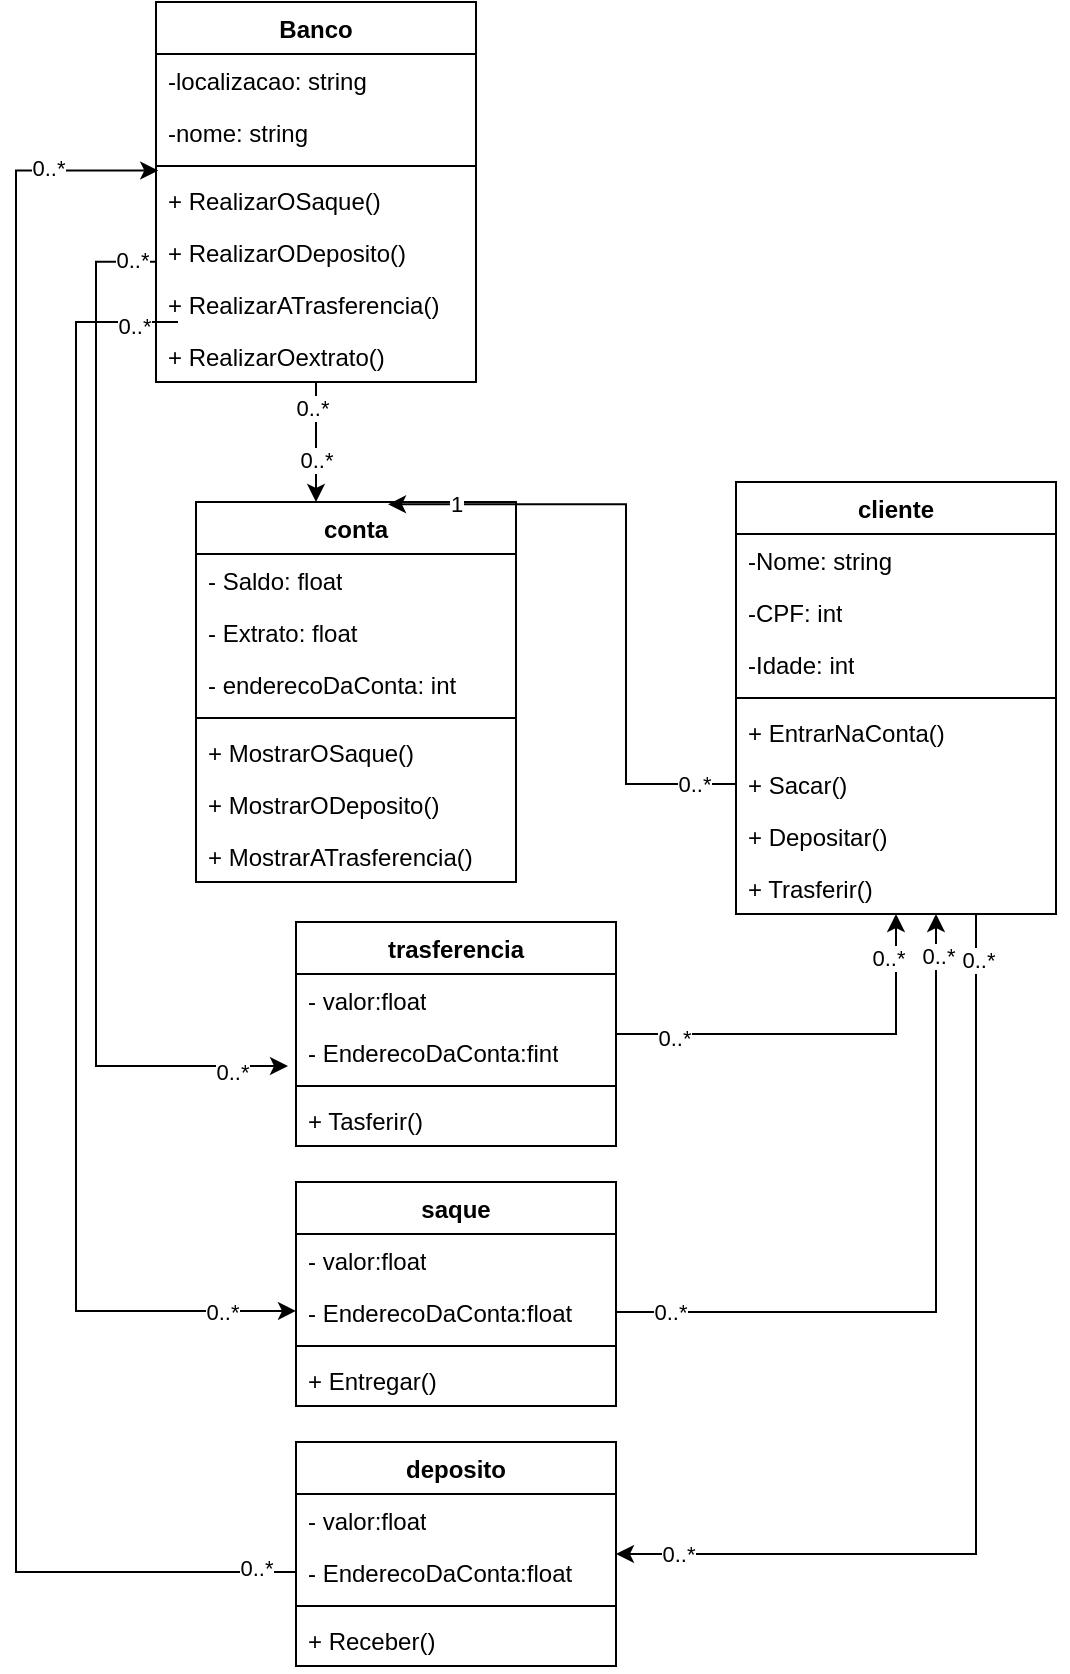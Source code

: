 <mxfile version="27.1.1">
  <diagram name="Página-1" id="HFGixlKYDfIOYAdzH7qf">
    <mxGraphModel dx="1327" dy="1796" grid="1" gridSize="10" guides="1" tooltips="1" connect="1" arrows="1" fold="1" page="1" pageScale="1" pageWidth="827" pageHeight="1169" math="0" shadow="0">
      <root>
        <mxCell id="0" />
        <mxCell id="1" parent="0" />
        <mxCell id="Ys7lemjOfwiD3k1yWC-p-53" style="edgeStyle=orthogonalEdgeStyle;rounded=0;orthogonalLoop=1;jettySize=auto;html=1;exitX=0.75;exitY=1;exitDx=0;exitDy=0;entryX=1;entryY=0.5;entryDx=0;entryDy=0;" parent="1" source="idct146QOiK8JtMGtmUs-1" target="Ys7lemjOfwiD3k1yWC-p-48" edge="1">
          <mxGeometry relative="1" as="geometry">
            <mxPoint x="750" y="578" as="targetPoint" />
            <mxPoint x="870" y="360" as="sourcePoint" />
          </mxGeometry>
        </mxCell>
        <mxCell id="i_uA4nFnpOc-ZYQ_QmZo-9" value="0..*" style="edgeLabel;html=1;align=center;verticalAlign=middle;resizable=0;points=[];" vertex="1" connectable="0" parent="Ys7lemjOfwiD3k1yWC-p-53">
          <mxGeometry x="-0.908" y="1" relative="1" as="geometry">
            <mxPoint as="offset" />
          </mxGeometry>
        </mxCell>
        <mxCell id="i_uA4nFnpOc-ZYQ_QmZo-12" value="0..*" style="edgeLabel;html=1;align=center;verticalAlign=middle;resizable=0;points=[];" vertex="1" connectable="0" parent="Ys7lemjOfwiD3k1yWC-p-53">
          <mxGeometry x="0.876" relative="1" as="geometry">
            <mxPoint as="offset" />
          </mxGeometry>
        </mxCell>
        <mxCell id="idct146QOiK8JtMGtmUs-1" value="cliente" style="swimlane;fontStyle=1;align=center;verticalAlign=top;childLayout=stackLayout;horizontal=1;startSize=26;horizontalStack=0;resizeParent=1;resizeParentMax=0;resizeLast=0;collapsible=1;marginBottom=0;whiteSpace=wrap;html=1;" parent="1" vertex="1">
          <mxGeometry x="680" y="70" width="160" height="216" as="geometry" />
        </mxCell>
        <mxCell id="idct146QOiK8JtMGtmUs-2" value="-Nome: string" style="text;strokeColor=none;fillColor=none;align=left;verticalAlign=top;spacingLeft=4;spacingRight=4;overflow=hidden;rotatable=0;points=[[0,0.5],[1,0.5]];portConstraint=eastwest;whiteSpace=wrap;html=1;" parent="idct146QOiK8JtMGtmUs-1" vertex="1">
          <mxGeometry y="26" width="160" height="26" as="geometry" />
        </mxCell>
        <mxCell id="idct146QOiK8JtMGtmUs-9" value="-CPF: int" style="text;strokeColor=none;fillColor=none;align=left;verticalAlign=top;spacingLeft=4;spacingRight=4;overflow=hidden;rotatable=0;points=[[0,0.5],[1,0.5]];portConstraint=eastwest;whiteSpace=wrap;html=1;" parent="idct146QOiK8JtMGtmUs-1" vertex="1">
          <mxGeometry y="52" width="160" height="26" as="geometry" />
        </mxCell>
        <mxCell id="Ys7lemjOfwiD3k1yWC-p-1" value="-Idade: int" style="text;strokeColor=none;fillColor=none;align=left;verticalAlign=top;spacingLeft=4;spacingRight=4;overflow=hidden;rotatable=0;points=[[0,0.5],[1,0.5]];portConstraint=eastwest;whiteSpace=wrap;html=1;" parent="idct146QOiK8JtMGtmUs-1" vertex="1">
          <mxGeometry y="78" width="160" height="26" as="geometry" />
        </mxCell>
        <mxCell id="idct146QOiK8JtMGtmUs-3" value="" style="line;strokeWidth=1;fillColor=none;align=left;verticalAlign=middle;spacingTop=-1;spacingLeft=3;spacingRight=3;rotatable=0;labelPosition=right;points=[];portConstraint=eastwest;strokeColor=inherit;" parent="idct146QOiK8JtMGtmUs-1" vertex="1">
          <mxGeometry y="104" width="160" height="8" as="geometry" />
        </mxCell>
        <mxCell id="idct146QOiK8JtMGtmUs-4" value="+ EntrarNaConta()" style="text;strokeColor=none;fillColor=none;align=left;verticalAlign=top;spacingLeft=4;spacingRight=4;overflow=hidden;rotatable=0;points=[[0,0.5],[1,0.5]];portConstraint=eastwest;whiteSpace=wrap;html=1;" parent="idct146QOiK8JtMGtmUs-1" vertex="1">
          <mxGeometry y="112" width="160" height="26" as="geometry" />
        </mxCell>
        <mxCell id="idct146QOiK8JtMGtmUs-10" value="+ Sacar()" style="text;strokeColor=none;fillColor=none;align=left;verticalAlign=top;spacingLeft=4;spacingRight=4;overflow=hidden;rotatable=0;points=[[0,0.5],[1,0.5]];portConstraint=eastwest;whiteSpace=wrap;html=1;shadow=1;" parent="idct146QOiK8JtMGtmUs-1" vertex="1">
          <mxGeometry y="138" width="160" height="26" as="geometry" />
        </mxCell>
        <mxCell id="idct146QOiK8JtMGtmUs-18" value="+ Depositar()" style="text;strokeColor=none;fillColor=none;align=left;verticalAlign=top;spacingLeft=4;spacingRight=4;overflow=hidden;rotatable=0;points=[[0,0.5],[1,0.5]];portConstraint=eastwest;whiteSpace=wrap;html=1;shadow=1;" parent="idct146QOiK8JtMGtmUs-1" vertex="1">
          <mxGeometry y="164" width="160" height="26" as="geometry" />
        </mxCell>
        <mxCell id="Ys7lemjOfwiD3k1yWC-p-7" value="+ Trasferir()" style="text;strokeColor=none;fillColor=none;align=left;verticalAlign=top;spacingLeft=4;spacingRight=4;overflow=hidden;rotatable=0;points=[[0,0.5],[1,0.5]];portConstraint=eastwest;whiteSpace=wrap;html=1;shadow=1;" parent="idct146QOiK8JtMGtmUs-1" vertex="1">
          <mxGeometry y="190" width="160" height="26" as="geometry" />
        </mxCell>
        <mxCell id="Ys7lemjOfwiD3k1yWC-p-3" value="conta" style="swimlane;fontStyle=1;align=center;verticalAlign=top;childLayout=stackLayout;horizontal=1;startSize=26;horizontalStack=0;resizeParent=1;resizeParentMax=0;resizeLast=0;collapsible=1;marginBottom=0;whiteSpace=wrap;html=1;" parent="1" vertex="1">
          <mxGeometry x="410" y="80" width="160" height="190" as="geometry" />
        </mxCell>
        <mxCell id="Ys7lemjOfwiD3k1yWC-p-4" value="- Saldo: float" style="text;strokeColor=none;fillColor=none;align=left;verticalAlign=top;spacingLeft=4;spacingRight=4;overflow=hidden;rotatable=0;points=[[0,0.5],[1,0.5]];portConstraint=eastwest;whiteSpace=wrap;html=1;" parent="Ys7lemjOfwiD3k1yWC-p-3" vertex="1">
          <mxGeometry y="26" width="160" height="26" as="geometry" />
        </mxCell>
        <mxCell id="Ys7lemjOfwiD3k1yWC-p-8" value="- Extrato: float" style="text;strokeColor=none;fillColor=none;align=left;verticalAlign=top;spacingLeft=4;spacingRight=4;overflow=hidden;rotatable=0;points=[[0,0.5],[1,0.5]];portConstraint=eastwest;whiteSpace=wrap;html=1;" parent="Ys7lemjOfwiD3k1yWC-p-3" vertex="1">
          <mxGeometry y="52" width="160" height="26" as="geometry" />
        </mxCell>
        <mxCell id="i_uA4nFnpOc-ZYQ_QmZo-21" value="- enderecoDaConta: int" style="text;strokeColor=none;fillColor=none;align=left;verticalAlign=top;spacingLeft=4;spacingRight=4;overflow=hidden;rotatable=0;points=[[0,0.5],[1,0.5]];portConstraint=eastwest;whiteSpace=wrap;html=1;" vertex="1" parent="Ys7lemjOfwiD3k1yWC-p-3">
          <mxGeometry y="78" width="160" height="26" as="geometry" />
        </mxCell>
        <mxCell id="Ys7lemjOfwiD3k1yWC-p-5" value="" style="line;strokeWidth=1;fillColor=none;align=left;verticalAlign=middle;spacingTop=-1;spacingLeft=3;spacingRight=3;rotatable=0;labelPosition=right;points=[];portConstraint=eastwest;strokeColor=inherit;" parent="Ys7lemjOfwiD3k1yWC-p-3" vertex="1">
          <mxGeometry y="104" width="160" height="8" as="geometry" />
        </mxCell>
        <mxCell id="Ys7lemjOfwiD3k1yWC-p-10" value="+ MostrarOSaque()" style="text;strokeColor=none;fillColor=none;align=left;verticalAlign=top;spacingLeft=4;spacingRight=4;overflow=hidden;rotatable=0;points=[[0,0.5],[1,0.5]];portConstraint=eastwest;whiteSpace=wrap;html=1;shadow=1;" parent="Ys7lemjOfwiD3k1yWC-p-3" vertex="1">
          <mxGeometry y="112" width="160" height="26" as="geometry" />
        </mxCell>
        <mxCell id="Ys7lemjOfwiD3k1yWC-p-11" value="+ MostrarODeposito()" style="text;strokeColor=none;fillColor=none;align=left;verticalAlign=top;spacingLeft=4;spacingRight=4;overflow=hidden;rotatable=0;points=[[0,0.5],[1,0.5]];portConstraint=eastwest;whiteSpace=wrap;html=1;shadow=1;" parent="Ys7lemjOfwiD3k1yWC-p-3" vertex="1">
          <mxGeometry y="138" width="160" height="26" as="geometry" />
        </mxCell>
        <mxCell id="Ys7lemjOfwiD3k1yWC-p-13" value="+ MostrarATrasferencia()" style="text;strokeColor=none;fillColor=none;align=left;verticalAlign=top;spacingLeft=4;spacingRight=4;overflow=hidden;rotatable=0;points=[[0,0.5],[1,0.5]];portConstraint=eastwest;whiteSpace=wrap;html=1;shadow=1;" parent="Ys7lemjOfwiD3k1yWC-p-3" vertex="1">
          <mxGeometry y="164" width="160" height="26" as="geometry" />
        </mxCell>
        <mxCell id="Ys7lemjOfwiD3k1yWC-p-22" style="edgeStyle=orthogonalEdgeStyle;rounded=0;orthogonalLoop=1;jettySize=auto;html=1;exitX=0.5;exitY=1;exitDx=0;exitDy=0;entryX=0.375;entryY=0;entryDx=0;entryDy=0;entryPerimeter=0;" parent="1" source="Ys7lemjOfwiD3k1yWC-p-18" target="Ys7lemjOfwiD3k1yWC-p-3" edge="1">
          <mxGeometry relative="1" as="geometry" />
        </mxCell>
        <mxCell id="i_uA4nFnpOc-ZYQ_QmZo-18" value="0..*" style="edgeLabel;html=1;align=center;verticalAlign=middle;resizable=0;points=[];" vertex="1" connectable="0" parent="Ys7lemjOfwiD3k1yWC-p-22">
          <mxGeometry x="-0.567" y="-2" relative="1" as="geometry">
            <mxPoint as="offset" />
          </mxGeometry>
        </mxCell>
        <mxCell id="i_uA4nFnpOc-ZYQ_QmZo-20" value="0..*" style="edgeLabel;html=1;align=center;verticalAlign=middle;resizable=0;points=[];" vertex="1" connectable="0" parent="Ys7lemjOfwiD3k1yWC-p-22">
          <mxGeometry x="0.3" relative="1" as="geometry">
            <mxPoint as="offset" />
          </mxGeometry>
        </mxCell>
        <mxCell id="Ys7lemjOfwiD3k1yWC-p-18" value="Banco" style="swimlane;fontStyle=1;align=center;verticalAlign=top;childLayout=stackLayout;horizontal=1;startSize=26;horizontalStack=0;resizeParent=1;resizeParentMax=0;resizeLast=0;collapsible=1;marginBottom=0;whiteSpace=wrap;html=1;" parent="1" vertex="1">
          <mxGeometry x="390" y="-170" width="160" height="190" as="geometry" />
        </mxCell>
        <mxCell id="Ys7lemjOfwiD3k1yWC-p-19" value="-localizacao: string" style="text;strokeColor=none;fillColor=none;align=left;verticalAlign=top;spacingLeft=4;spacingRight=4;overflow=hidden;rotatable=0;points=[[0,0.5],[1,0.5]];portConstraint=eastwest;whiteSpace=wrap;html=1;" parent="Ys7lemjOfwiD3k1yWC-p-18" vertex="1">
          <mxGeometry y="26" width="160" height="26" as="geometry" />
        </mxCell>
        <mxCell id="Ys7lemjOfwiD3k1yWC-p-30" value="-nome: string" style="text;strokeColor=none;fillColor=none;align=left;verticalAlign=top;spacingLeft=4;spacingRight=4;overflow=hidden;rotatable=0;points=[[0,0.5],[1,0.5]];portConstraint=eastwest;whiteSpace=wrap;html=1;" parent="Ys7lemjOfwiD3k1yWC-p-18" vertex="1">
          <mxGeometry y="52" width="160" height="26" as="geometry" />
        </mxCell>
        <mxCell id="Ys7lemjOfwiD3k1yWC-p-20" value="" style="line;strokeWidth=1;fillColor=none;align=left;verticalAlign=middle;spacingTop=-1;spacingLeft=3;spacingRight=3;rotatable=0;labelPosition=right;points=[];portConstraint=eastwest;strokeColor=inherit;" parent="Ys7lemjOfwiD3k1yWC-p-18" vertex="1">
          <mxGeometry y="78" width="160" height="8" as="geometry" />
        </mxCell>
        <mxCell id="Ys7lemjOfwiD3k1yWC-p-27" value="+ RealizarOSaque()" style="text;strokeColor=none;fillColor=none;align=left;verticalAlign=top;spacingLeft=4;spacingRight=4;overflow=hidden;rotatable=0;points=[[0,0.5],[1,0.5]];portConstraint=eastwest;whiteSpace=wrap;html=1;shadow=1;" parent="Ys7lemjOfwiD3k1yWC-p-18" vertex="1">
          <mxGeometry y="86" width="160" height="26" as="geometry" />
        </mxCell>
        <mxCell id="Ys7lemjOfwiD3k1yWC-p-29" value="+ RealizarODeposito()" style="text;strokeColor=none;fillColor=none;align=left;verticalAlign=top;spacingLeft=4;spacingRight=4;overflow=hidden;rotatable=0;points=[[0,0.5],[1,0.5]];portConstraint=eastwest;whiteSpace=wrap;html=1;shadow=1;" parent="Ys7lemjOfwiD3k1yWC-p-18" vertex="1">
          <mxGeometry y="112" width="160" height="26" as="geometry" />
        </mxCell>
        <mxCell id="Ys7lemjOfwiD3k1yWC-p-28" value="+ RealizarATrasferencia()" style="text;strokeColor=none;fillColor=none;align=left;verticalAlign=top;spacingLeft=4;spacingRight=4;overflow=hidden;rotatable=0;points=[[0,0.5],[1,0.5]];portConstraint=eastwest;whiteSpace=wrap;html=1;shadow=1;" parent="Ys7lemjOfwiD3k1yWC-p-18" vertex="1">
          <mxGeometry y="138" width="160" height="26" as="geometry" />
        </mxCell>
        <mxCell id="Ys7lemjOfwiD3k1yWC-p-31" value="+ RealizarOextrato()" style="text;strokeColor=none;fillColor=none;align=left;verticalAlign=top;spacingLeft=4;spacingRight=4;overflow=hidden;rotatable=0;points=[[0,0.5],[1,0.5]];portConstraint=eastwest;whiteSpace=wrap;html=1;shadow=1;" parent="Ys7lemjOfwiD3k1yWC-p-18" vertex="1">
          <mxGeometry y="164" width="160" height="26" as="geometry" />
        </mxCell>
        <mxCell id="Ys7lemjOfwiD3k1yWC-p-37" style="edgeStyle=orthogonalEdgeStyle;rounded=0;orthogonalLoop=1;jettySize=auto;html=1;entryX=0.6;entryY=0.006;entryDx=0;entryDy=0;entryPerimeter=0;" parent="1" source="idct146QOiK8JtMGtmUs-10" target="Ys7lemjOfwiD3k1yWC-p-3" edge="1">
          <mxGeometry relative="1" as="geometry" />
        </mxCell>
        <mxCell id="i_uA4nFnpOc-ZYQ_QmZo-14" value="0..*" style="edgeLabel;html=1;align=center;verticalAlign=middle;resizable=0;points=[];" vertex="1" connectable="0" parent="Ys7lemjOfwiD3k1yWC-p-37">
          <mxGeometry x="-0.865" relative="1" as="geometry">
            <mxPoint as="offset" />
          </mxGeometry>
        </mxCell>
        <mxCell id="i_uA4nFnpOc-ZYQ_QmZo-16" value="1" style="edgeLabel;html=1;align=center;verticalAlign=middle;resizable=0;points=[];" vertex="1" connectable="0" parent="Ys7lemjOfwiD3k1yWC-p-37">
          <mxGeometry x="0.787" relative="1" as="geometry">
            <mxPoint as="offset" />
          </mxGeometry>
        </mxCell>
        <mxCell id="Ys7lemjOfwiD3k1yWC-p-43" style="edgeStyle=orthogonalEdgeStyle;rounded=0;orthogonalLoop=1;jettySize=auto;html=1;entryX=0.5;entryY=1;entryDx=0;entryDy=0;" parent="1" source="Ys7lemjOfwiD3k1yWC-p-39" target="idct146QOiK8JtMGtmUs-1" edge="1">
          <mxGeometry relative="1" as="geometry" />
        </mxCell>
        <mxCell id="i_uA4nFnpOc-ZYQ_QmZo-6" value="0..*" style="edgeLabel;html=1;align=center;verticalAlign=middle;resizable=0;points=[];" vertex="1" connectable="0" parent="Ys7lemjOfwiD3k1yWC-p-43">
          <mxGeometry x="-0.71" y="-2" relative="1" as="geometry">
            <mxPoint as="offset" />
          </mxGeometry>
        </mxCell>
        <mxCell id="i_uA4nFnpOc-ZYQ_QmZo-7" value="0..*" style="edgeLabel;html=1;align=center;verticalAlign=middle;resizable=0;points=[];" vertex="1" connectable="0" parent="Ys7lemjOfwiD3k1yWC-p-43">
          <mxGeometry x="0.78" y="4" relative="1" as="geometry">
            <mxPoint as="offset" />
          </mxGeometry>
        </mxCell>
        <mxCell id="Ys7lemjOfwiD3k1yWC-p-39" value="trasferencia" style="swimlane;fontStyle=1;align=center;verticalAlign=top;childLayout=stackLayout;horizontal=1;startSize=26;horizontalStack=0;resizeParent=1;resizeParentMax=0;resizeLast=0;collapsible=1;marginBottom=0;whiteSpace=wrap;html=1;" parent="1" vertex="1">
          <mxGeometry x="460" y="290" width="160" height="112" as="geometry" />
        </mxCell>
        <mxCell id="Ys7lemjOfwiD3k1yWC-p-40" value="&lt;div&gt;- valor:float&lt;/div&gt;" style="text;strokeColor=none;fillColor=none;align=left;verticalAlign=top;spacingLeft=4;spacingRight=4;overflow=hidden;rotatable=0;points=[[0,0.5],[1,0.5]];portConstraint=eastwest;whiteSpace=wrap;html=1;" parent="Ys7lemjOfwiD3k1yWC-p-39" vertex="1">
          <mxGeometry y="26" width="160" height="26" as="geometry" />
        </mxCell>
        <mxCell id="Ys7lemjOfwiD3k1yWC-p-47" value="&lt;div&gt;- EnderecoDaConta:fint&lt;/div&gt;" style="text;strokeColor=none;fillColor=none;align=left;verticalAlign=top;spacingLeft=4;spacingRight=4;overflow=hidden;rotatable=0;points=[[0,0.5],[1,0.5]];portConstraint=eastwest;whiteSpace=wrap;html=1;" parent="Ys7lemjOfwiD3k1yWC-p-39" vertex="1">
          <mxGeometry y="52" width="160" height="26" as="geometry" />
        </mxCell>
        <mxCell id="Ys7lemjOfwiD3k1yWC-p-41" value="" style="line;strokeWidth=1;fillColor=none;align=left;verticalAlign=middle;spacingTop=-1;spacingLeft=3;spacingRight=3;rotatable=0;labelPosition=right;points=[];portConstraint=eastwest;strokeColor=inherit;" parent="Ys7lemjOfwiD3k1yWC-p-39" vertex="1">
          <mxGeometry y="78" width="160" height="8" as="geometry" />
        </mxCell>
        <mxCell id="Ys7lemjOfwiD3k1yWC-p-42" value="+ Tasferir()" style="text;strokeColor=none;fillColor=none;align=left;verticalAlign=top;spacingLeft=4;spacingRight=4;overflow=hidden;rotatable=0;points=[[0,0.5],[1,0.5]];portConstraint=eastwest;whiteSpace=wrap;html=1;" parent="Ys7lemjOfwiD3k1yWC-p-39" vertex="1">
          <mxGeometry y="86" width="160" height="26" as="geometry" />
        </mxCell>
        <mxCell id="Ys7lemjOfwiD3k1yWC-p-44" style="edgeStyle=orthogonalEdgeStyle;rounded=0;orthogonalLoop=1;jettySize=auto;html=1;entryX=-0.025;entryY=0.769;entryDx=0;entryDy=0;entryPerimeter=0;exitX=0.001;exitY=0.687;exitDx=0;exitDy=0;exitPerimeter=0;" parent="1" source="Ys7lemjOfwiD3k1yWC-p-29" target="Ys7lemjOfwiD3k1yWC-p-47" edge="1">
          <mxGeometry relative="1" as="geometry">
            <mxPoint x="430" y="350" as="targetPoint" />
            <Array as="points">
              <mxPoint x="360" y="-40" />
              <mxPoint x="360" y="362" />
            </Array>
          </mxGeometry>
        </mxCell>
        <mxCell id="i_uA4nFnpOc-ZYQ_QmZo-4" value="0..*" style="edgeLabel;html=1;align=center;verticalAlign=middle;resizable=0;points=[];" vertex="1" connectable="0" parent="Ys7lemjOfwiD3k1yWC-p-44">
          <mxGeometry x="-0.954" y="-1" relative="1" as="geometry">
            <mxPoint as="offset" />
          </mxGeometry>
        </mxCell>
        <mxCell id="i_uA4nFnpOc-ZYQ_QmZo-5" value="0..*" style="edgeLabel;html=1;align=center;verticalAlign=middle;resizable=0;points=[];" vertex="1" connectable="0" parent="Ys7lemjOfwiD3k1yWC-p-44">
          <mxGeometry x="0.894" y="-3" relative="1" as="geometry">
            <mxPoint as="offset" />
          </mxGeometry>
        </mxCell>
        <mxCell id="Ys7lemjOfwiD3k1yWC-p-48" value="deposito" style="swimlane;fontStyle=1;align=center;verticalAlign=top;childLayout=stackLayout;horizontal=1;startSize=26;horizontalStack=0;resizeParent=1;resizeParentMax=0;resizeLast=0;collapsible=1;marginBottom=0;whiteSpace=wrap;html=1;" parent="1" vertex="1">
          <mxGeometry x="460" y="550" width="160" height="112" as="geometry" />
        </mxCell>
        <mxCell id="Ys7lemjOfwiD3k1yWC-p-49" value="&lt;div&gt;- valor:float&lt;/div&gt;" style="text;strokeColor=none;fillColor=none;align=left;verticalAlign=top;spacingLeft=4;spacingRight=4;overflow=hidden;rotatable=0;points=[[0,0.5],[1,0.5]];portConstraint=eastwest;whiteSpace=wrap;html=1;" parent="Ys7lemjOfwiD3k1yWC-p-48" vertex="1">
          <mxGeometry y="26" width="160" height="26" as="geometry" />
        </mxCell>
        <mxCell id="Ys7lemjOfwiD3k1yWC-p-50" value="&lt;div&gt;- EnderecoDaConta:float&lt;/div&gt;" style="text;strokeColor=none;fillColor=none;align=left;verticalAlign=top;spacingLeft=4;spacingRight=4;overflow=hidden;rotatable=0;points=[[0,0.5],[1,0.5]];portConstraint=eastwest;whiteSpace=wrap;html=1;" parent="Ys7lemjOfwiD3k1yWC-p-48" vertex="1">
          <mxGeometry y="52" width="160" height="26" as="geometry" />
        </mxCell>
        <mxCell id="Ys7lemjOfwiD3k1yWC-p-51" value="" style="line;strokeWidth=1;fillColor=none;align=left;verticalAlign=middle;spacingTop=-1;spacingLeft=3;spacingRight=3;rotatable=0;labelPosition=right;points=[];portConstraint=eastwest;strokeColor=inherit;" parent="Ys7lemjOfwiD3k1yWC-p-48" vertex="1">
          <mxGeometry y="78" width="160" height="8" as="geometry" />
        </mxCell>
        <mxCell id="Ys7lemjOfwiD3k1yWC-p-52" value="+ Receber()" style="text;strokeColor=none;fillColor=none;align=left;verticalAlign=top;spacingLeft=4;spacingRight=4;overflow=hidden;rotatable=0;points=[[0,0.5],[1,0.5]];portConstraint=eastwest;whiteSpace=wrap;html=1;" parent="Ys7lemjOfwiD3k1yWC-p-48" vertex="1">
          <mxGeometry y="86" width="160" height="26" as="geometry" />
        </mxCell>
        <mxCell id="Ys7lemjOfwiD3k1yWC-p-54" style="edgeStyle=orthogonalEdgeStyle;rounded=0;orthogonalLoop=1;jettySize=auto;html=1;entryX=0.007;entryY=-0.066;entryDx=0;entryDy=0;entryPerimeter=0;exitX=0;exitY=0.5;exitDx=0;exitDy=0;" parent="1" source="Ys7lemjOfwiD3k1yWC-p-50" target="Ys7lemjOfwiD3k1yWC-p-27" edge="1">
          <mxGeometry relative="1" as="geometry">
            <mxPoint x="370" y="-84" as="targetPoint" />
            <Array as="points">
              <mxPoint x="320" y="615" />
              <mxPoint x="320" y="-86" />
            </Array>
            <mxPoint x="440" y="550" as="sourcePoint" />
          </mxGeometry>
        </mxCell>
        <mxCell id="i_uA4nFnpOc-ZYQ_QmZo-2" value="0..*" style="edgeLabel;html=1;align=center;verticalAlign=middle;resizable=0;points=[];" vertex="1" connectable="0" parent="Ys7lemjOfwiD3k1yWC-p-54">
          <mxGeometry x="0.879" y="2" relative="1" as="geometry">
            <mxPoint as="offset" />
          </mxGeometry>
        </mxCell>
        <mxCell id="i_uA4nFnpOc-ZYQ_QmZo-10" value="0..*" style="edgeLabel;html=1;align=center;verticalAlign=middle;resizable=0;points=[];" vertex="1" connectable="0" parent="Ys7lemjOfwiD3k1yWC-p-54">
          <mxGeometry x="-0.956" y="-2" relative="1" as="geometry">
            <mxPoint as="offset" />
          </mxGeometry>
        </mxCell>
        <mxCell id="Ys7lemjOfwiD3k1yWC-p-56" value="saque" style="swimlane;fontStyle=1;align=center;verticalAlign=top;childLayout=stackLayout;horizontal=1;startSize=26;horizontalStack=0;resizeParent=1;resizeParentMax=0;resizeLast=0;collapsible=1;marginBottom=0;whiteSpace=wrap;html=1;" parent="1" vertex="1">
          <mxGeometry x="460" y="420" width="160" height="112" as="geometry" />
        </mxCell>
        <mxCell id="Ys7lemjOfwiD3k1yWC-p-57" value="&lt;div&gt;- valor:float&lt;/div&gt;" style="text;strokeColor=none;fillColor=none;align=left;verticalAlign=top;spacingLeft=4;spacingRight=4;overflow=hidden;rotatable=0;points=[[0,0.5],[1,0.5]];portConstraint=eastwest;whiteSpace=wrap;html=1;" parent="Ys7lemjOfwiD3k1yWC-p-56" vertex="1">
          <mxGeometry y="26" width="160" height="26" as="geometry" />
        </mxCell>
        <mxCell id="Ys7lemjOfwiD3k1yWC-p-58" value="&lt;div&gt;- EnderecoDaConta:float&lt;/div&gt;" style="text;strokeColor=none;fillColor=none;align=left;verticalAlign=top;spacingLeft=4;spacingRight=4;overflow=hidden;rotatable=0;points=[[0,0.5],[1,0.5]];portConstraint=eastwest;whiteSpace=wrap;html=1;" parent="Ys7lemjOfwiD3k1yWC-p-56" vertex="1">
          <mxGeometry y="52" width="160" height="26" as="geometry" />
        </mxCell>
        <mxCell id="Ys7lemjOfwiD3k1yWC-p-59" value="" style="line;strokeWidth=1;fillColor=none;align=left;verticalAlign=middle;spacingTop=-1;spacingLeft=3;spacingRight=3;rotatable=0;labelPosition=right;points=[];portConstraint=eastwest;strokeColor=inherit;" parent="Ys7lemjOfwiD3k1yWC-p-56" vertex="1">
          <mxGeometry y="78" width="160" height="8" as="geometry" />
        </mxCell>
        <mxCell id="Ys7lemjOfwiD3k1yWC-p-60" value="+ Entregar()" style="text;strokeColor=none;fillColor=none;align=left;verticalAlign=top;spacingLeft=4;spacingRight=4;overflow=hidden;rotatable=0;points=[[0,0.5],[1,0.5]];portConstraint=eastwest;whiteSpace=wrap;html=1;" parent="Ys7lemjOfwiD3k1yWC-p-56" vertex="1">
          <mxGeometry y="86" width="160" height="26" as="geometry" />
        </mxCell>
        <mxCell id="Ys7lemjOfwiD3k1yWC-p-61" style="edgeStyle=orthogonalEdgeStyle;rounded=0;orthogonalLoop=1;jettySize=auto;html=1;entryX=0;entryY=0.5;entryDx=0;entryDy=0;" parent="1" edge="1">
          <mxGeometry relative="1" as="geometry">
            <mxPoint x="460" y="484.48" as="targetPoint" />
            <mxPoint x="400" y="-10" as="sourcePoint" />
            <Array as="points">
              <mxPoint x="401" y="-10" />
              <mxPoint x="350" y="-10" />
              <mxPoint x="350" y="485" />
            </Array>
          </mxGeometry>
        </mxCell>
        <mxCell id="i_uA4nFnpOc-ZYQ_QmZo-3" value="0..*" style="edgeLabel;html=1;align=center;verticalAlign=middle;resizable=0;points=[];" vertex="1" connectable="0" parent="Ys7lemjOfwiD3k1yWC-p-61">
          <mxGeometry x="-0.93" y="2" relative="1" as="geometry">
            <mxPoint as="offset" />
          </mxGeometry>
        </mxCell>
        <mxCell id="i_uA4nFnpOc-ZYQ_QmZo-11" value="0..*" style="edgeLabel;html=1;align=center;verticalAlign=middle;resizable=0;points=[];" vertex="1" connectable="0" parent="Ys7lemjOfwiD3k1yWC-p-61">
          <mxGeometry x="0.887" relative="1" as="geometry">
            <mxPoint as="offset" />
          </mxGeometry>
        </mxCell>
        <mxCell id="Ys7lemjOfwiD3k1yWC-p-62" style="edgeStyle=orthogonalEdgeStyle;rounded=0;orthogonalLoop=1;jettySize=auto;html=1;exitX=1;exitY=0.5;exitDx=0;exitDy=0;" parent="1" source="Ys7lemjOfwiD3k1yWC-p-58" target="Ys7lemjOfwiD3k1yWC-p-7" edge="1">
          <mxGeometry relative="1" as="geometry">
            <mxPoint x="780" y="290" as="targetPoint" />
            <Array as="points">
              <mxPoint x="780" y="485" />
            </Array>
          </mxGeometry>
        </mxCell>
        <mxCell id="i_uA4nFnpOc-ZYQ_QmZo-8" value="0..*" style="edgeLabel;html=1;align=center;verticalAlign=middle;resizable=0;points=[];" vertex="1" connectable="0" parent="Ys7lemjOfwiD3k1yWC-p-62">
          <mxGeometry x="0.883" y="-1" relative="1" as="geometry">
            <mxPoint as="offset" />
          </mxGeometry>
        </mxCell>
        <mxCell id="i_uA4nFnpOc-ZYQ_QmZo-13" value="0..*" style="edgeLabel;html=1;align=center;verticalAlign=middle;resizable=0;points=[];" vertex="1" connectable="0" parent="Ys7lemjOfwiD3k1yWC-p-62">
          <mxGeometry x="-0.85" relative="1" as="geometry">
            <mxPoint as="offset" />
          </mxGeometry>
        </mxCell>
      </root>
    </mxGraphModel>
  </diagram>
</mxfile>

